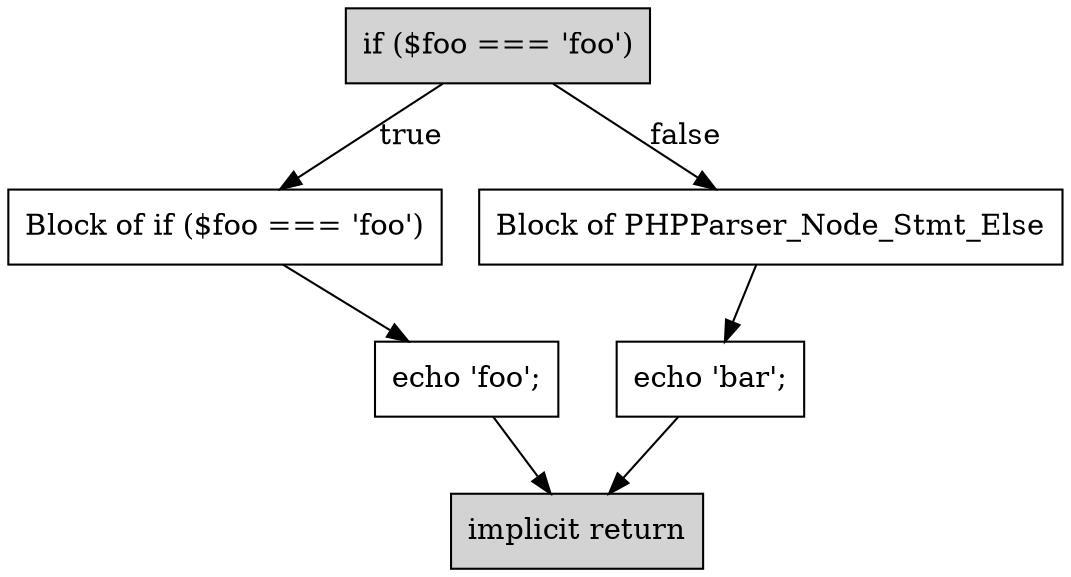 digraph G {
    B1 [shape=box,label="implicit return",style=filled]
    B2 [shape=box,label="if ($foo === 'foo')",style=filled]
    B2 -> B3 [label="true"]
    B2 -> B4 [label="false"]
    B5 [shape=box,label="echo 'foo';"]
    B5 -> B1
    B3 [shape=box,label="Block of if ($foo === 'foo')"]
    B3 -> B5
    B6 [shape=box,label="echo 'bar';"]
    B6 -> B1
    B4 [shape=box,label="Block of PHPParser_Node_Stmt_Else"]
    B4 -> B6
}